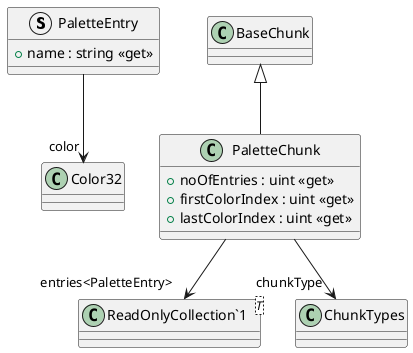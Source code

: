 @startuml
struct PaletteEntry {
    + name : string <<get>>
}
class PaletteChunk {
    + noOfEntries : uint <<get>>
    + firstColorIndex : uint <<get>>
    + lastColorIndex : uint <<get>>
}
class "ReadOnlyCollection`1"<T> {
}
PaletteEntry --> "color" Color32
BaseChunk <|-- PaletteChunk
PaletteChunk --> "chunkType" ChunkTypes
PaletteChunk --> "entries<PaletteEntry>" "ReadOnlyCollection`1"
@enduml
